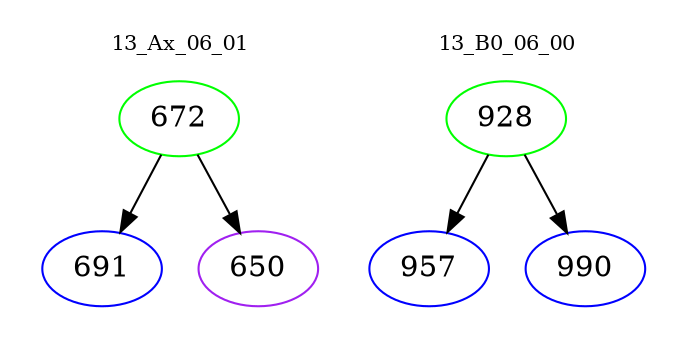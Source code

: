digraph{
subgraph cluster_0 {
color = white
label = "13_Ax_06_01";
fontsize=10;
T0_672 [label="672", color="green"]
T0_672 -> T0_691 [color="black"]
T0_691 [label="691", color="blue"]
T0_672 -> T0_650 [color="black"]
T0_650 [label="650", color="purple"]
}
subgraph cluster_1 {
color = white
label = "13_B0_06_00";
fontsize=10;
T1_928 [label="928", color="green"]
T1_928 -> T1_957 [color="black"]
T1_957 [label="957", color="blue"]
T1_928 -> T1_990 [color="black"]
T1_990 [label="990", color="blue"]
}
}
